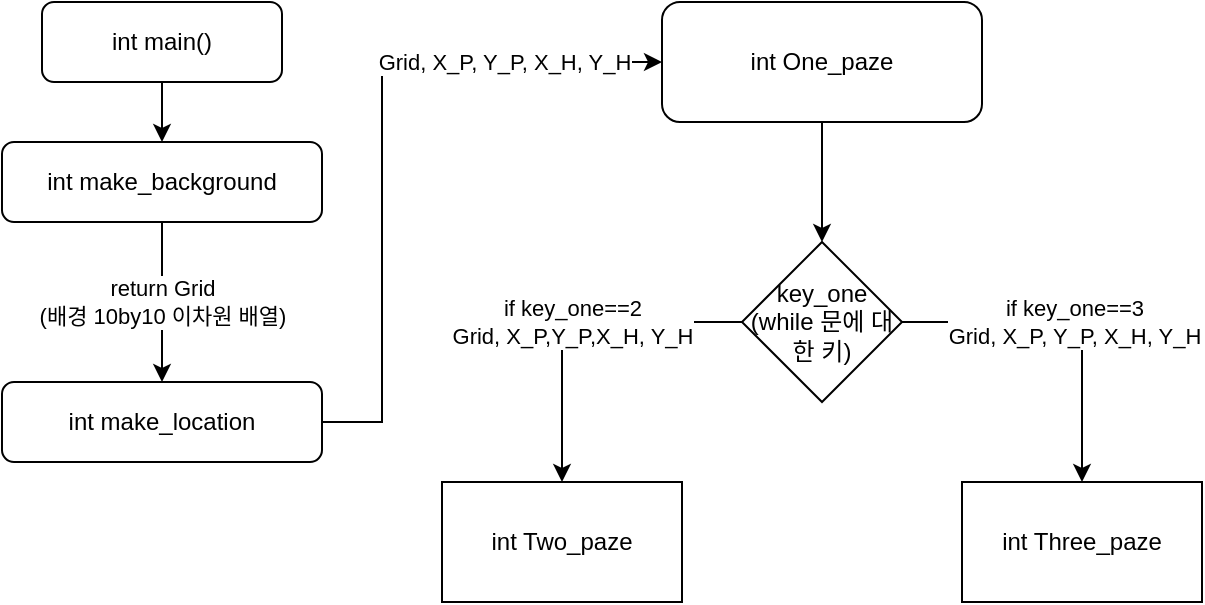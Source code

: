 <mxfile version="24.9.1">
  <diagram id="C5RBs43oDa-KdzZeNtuy" name="Page-1">
    <mxGraphModel dx="636" dy="414" grid="1" gridSize="10" guides="1" tooltips="1" connect="1" arrows="1" fold="1" page="1" pageScale="1" pageWidth="827" pageHeight="1169" math="0" shadow="0">
      <root>
        <mxCell id="WIyWlLk6GJQsqaUBKTNV-0" />
        <mxCell id="WIyWlLk6GJQsqaUBKTNV-1" parent="WIyWlLk6GJQsqaUBKTNV-0" />
        <mxCell id="kKHpwfT5CJ9ysMFzgn17-0" value="" style="edgeStyle=orthogonalEdgeStyle;rounded=0;orthogonalLoop=1;jettySize=auto;html=1;" edge="1" parent="WIyWlLk6GJQsqaUBKTNV-1" source="WIyWlLk6GJQsqaUBKTNV-3" target="WIyWlLk6GJQsqaUBKTNV-7">
          <mxGeometry relative="1" as="geometry" />
        </mxCell>
        <mxCell id="WIyWlLk6GJQsqaUBKTNV-3" value="int main()" style="rounded=1;whiteSpace=wrap;html=1;fontSize=12;glass=0;strokeWidth=1;shadow=0;" parent="WIyWlLk6GJQsqaUBKTNV-1" vertex="1">
          <mxGeometry x="140" y="20" width="120" height="40" as="geometry" />
        </mxCell>
        <mxCell id="kKHpwfT5CJ9ysMFzgn17-4" value="return Grid&lt;div&gt;(배경 10by10 이차원 배열)&lt;/div&gt;" style="edgeStyle=orthogonalEdgeStyle;rounded=0;orthogonalLoop=1;jettySize=auto;html=1;entryX=0.5;entryY=0;entryDx=0;entryDy=0;" edge="1" parent="WIyWlLk6GJQsqaUBKTNV-1" source="WIyWlLk6GJQsqaUBKTNV-7" target="kKHpwfT5CJ9ysMFzgn17-6">
          <mxGeometry relative="1" as="geometry">
            <mxPoint x="200" y="170" as="targetPoint" />
          </mxGeometry>
        </mxCell>
        <mxCell id="WIyWlLk6GJQsqaUBKTNV-7" value="int make_background" style="rounded=1;whiteSpace=wrap;html=1;fontSize=12;glass=0;strokeWidth=1;shadow=0;" parent="WIyWlLk6GJQsqaUBKTNV-1" vertex="1">
          <mxGeometry x="120" y="90" width="160" height="40" as="geometry" />
        </mxCell>
        <mxCell id="kKHpwfT5CJ9ysMFzgn17-9" value="Grid, X_P, Y_P, X_H, Y_H" style="edgeStyle=orthogonalEdgeStyle;rounded=0;orthogonalLoop=1;jettySize=auto;html=1;" edge="1" parent="WIyWlLk6GJQsqaUBKTNV-1" source="kKHpwfT5CJ9ysMFzgn17-6" target="kKHpwfT5CJ9ysMFzgn17-8">
          <mxGeometry x="0.548" relative="1" as="geometry">
            <Array as="points">
              <mxPoint x="310" y="230" />
              <mxPoint x="310" y="50" />
            </Array>
            <mxPoint as="offset" />
          </mxGeometry>
        </mxCell>
        <mxCell id="kKHpwfT5CJ9ysMFzgn17-6" value="int make_location" style="rounded=1;whiteSpace=wrap;html=1;fontSize=12;glass=0;strokeWidth=1;shadow=0;" vertex="1" parent="WIyWlLk6GJQsqaUBKTNV-1">
          <mxGeometry x="120" y="210" width="160" height="40" as="geometry" />
        </mxCell>
        <mxCell id="kKHpwfT5CJ9ysMFzgn17-11" value="" style="edgeStyle=orthogonalEdgeStyle;rounded=0;orthogonalLoop=1;jettySize=auto;html=1;" edge="1" parent="WIyWlLk6GJQsqaUBKTNV-1" source="kKHpwfT5CJ9ysMFzgn17-8" target="kKHpwfT5CJ9ysMFzgn17-10">
          <mxGeometry relative="1" as="geometry" />
        </mxCell>
        <mxCell id="kKHpwfT5CJ9ysMFzgn17-8" value="int One_paze" style="whiteSpace=wrap;html=1;rounded=1;glass=0;strokeWidth=1;shadow=0;" vertex="1" parent="WIyWlLk6GJQsqaUBKTNV-1">
          <mxGeometry x="450" y="20" width="160" height="60" as="geometry" />
        </mxCell>
        <mxCell id="kKHpwfT5CJ9ysMFzgn17-14" value="&lt;div&gt;if key_one==2&lt;/div&gt;Grid, X_P,Y_P,X_H, Y_H" style="edgeStyle=orthogonalEdgeStyle;rounded=0;orthogonalLoop=1;jettySize=auto;html=1;" edge="1" parent="WIyWlLk6GJQsqaUBKTNV-1" source="kKHpwfT5CJ9ysMFzgn17-10" target="kKHpwfT5CJ9ysMFzgn17-13">
          <mxGeometry x="0.004" relative="1" as="geometry">
            <mxPoint as="offset" />
          </mxGeometry>
        </mxCell>
        <mxCell id="kKHpwfT5CJ9ysMFzgn17-16" value="&lt;div&gt;if key_one==3&lt;/div&gt;Grid, X_P, Y_P, X_H, Y_H" style="edgeStyle=orthogonalEdgeStyle;rounded=0;orthogonalLoop=1;jettySize=auto;html=1;" edge="1" parent="WIyWlLk6GJQsqaUBKTNV-1" source="kKHpwfT5CJ9ysMFzgn17-10" target="kKHpwfT5CJ9ysMFzgn17-15">
          <mxGeometry x="0.004" relative="1" as="geometry">
            <mxPoint as="offset" />
          </mxGeometry>
        </mxCell>
        <mxCell id="kKHpwfT5CJ9ysMFzgn17-10" value="key_one&lt;div&gt;(while 문에 대한 키)&lt;/div&gt;" style="rhombus;whiteSpace=wrap;html=1;" vertex="1" parent="WIyWlLk6GJQsqaUBKTNV-1">
          <mxGeometry x="490" y="140" width="80" height="80" as="geometry" />
        </mxCell>
        <mxCell id="kKHpwfT5CJ9ysMFzgn17-13" value="int Two_paze" style="whiteSpace=wrap;html=1;" vertex="1" parent="WIyWlLk6GJQsqaUBKTNV-1">
          <mxGeometry x="340" y="260" width="120" height="60" as="geometry" />
        </mxCell>
        <mxCell id="kKHpwfT5CJ9ysMFzgn17-15" value="int Three_paze" style="whiteSpace=wrap;html=1;" vertex="1" parent="WIyWlLk6GJQsqaUBKTNV-1">
          <mxGeometry x="600" y="260" width="120" height="60" as="geometry" />
        </mxCell>
      </root>
    </mxGraphModel>
  </diagram>
</mxfile>
